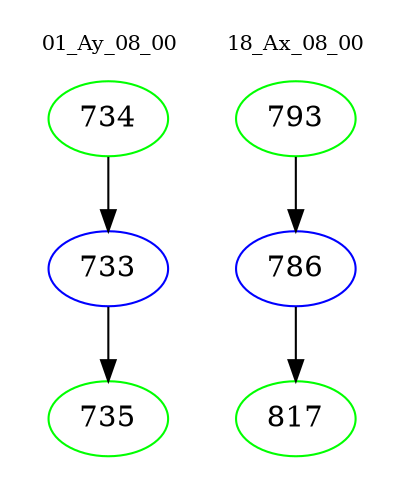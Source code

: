digraph{
subgraph cluster_0 {
color = white
label = "01_Ay_08_00";
fontsize=10;
T0_734 [label="734", color="green"]
T0_734 -> T0_733 [color="black"]
T0_733 [label="733", color="blue"]
T0_733 -> T0_735 [color="black"]
T0_735 [label="735", color="green"]
}
subgraph cluster_1 {
color = white
label = "18_Ax_08_00";
fontsize=10;
T1_793 [label="793", color="green"]
T1_793 -> T1_786 [color="black"]
T1_786 [label="786", color="blue"]
T1_786 -> T1_817 [color="black"]
T1_817 [label="817", color="green"]
}
}
